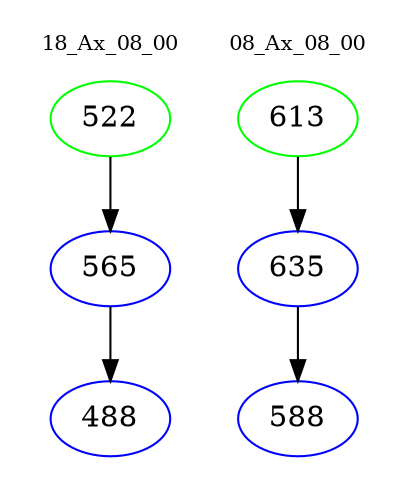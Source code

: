 digraph{
subgraph cluster_0 {
color = white
label = "18_Ax_08_00";
fontsize=10;
T0_522 [label="522", color="green"]
T0_522 -> T0_565 [color="black"]
T0_565 [label="565", color="blue"]
T0_565 -> T0_488 [color="black"]
T0_488 [label="488", color="blue"]
}
subgraph cluster_1 {
color = white
label = "08_Ax_08_00";
fontsize=10;
T1_613 [label="613", color="green"]
T1_613 -> T1_635 [color="black"]
T1_635 [label="635", color="blue"]
T1_635 -> T1_588 [color="black"]
T1_588 [label="588", color="blue"]
}
}
